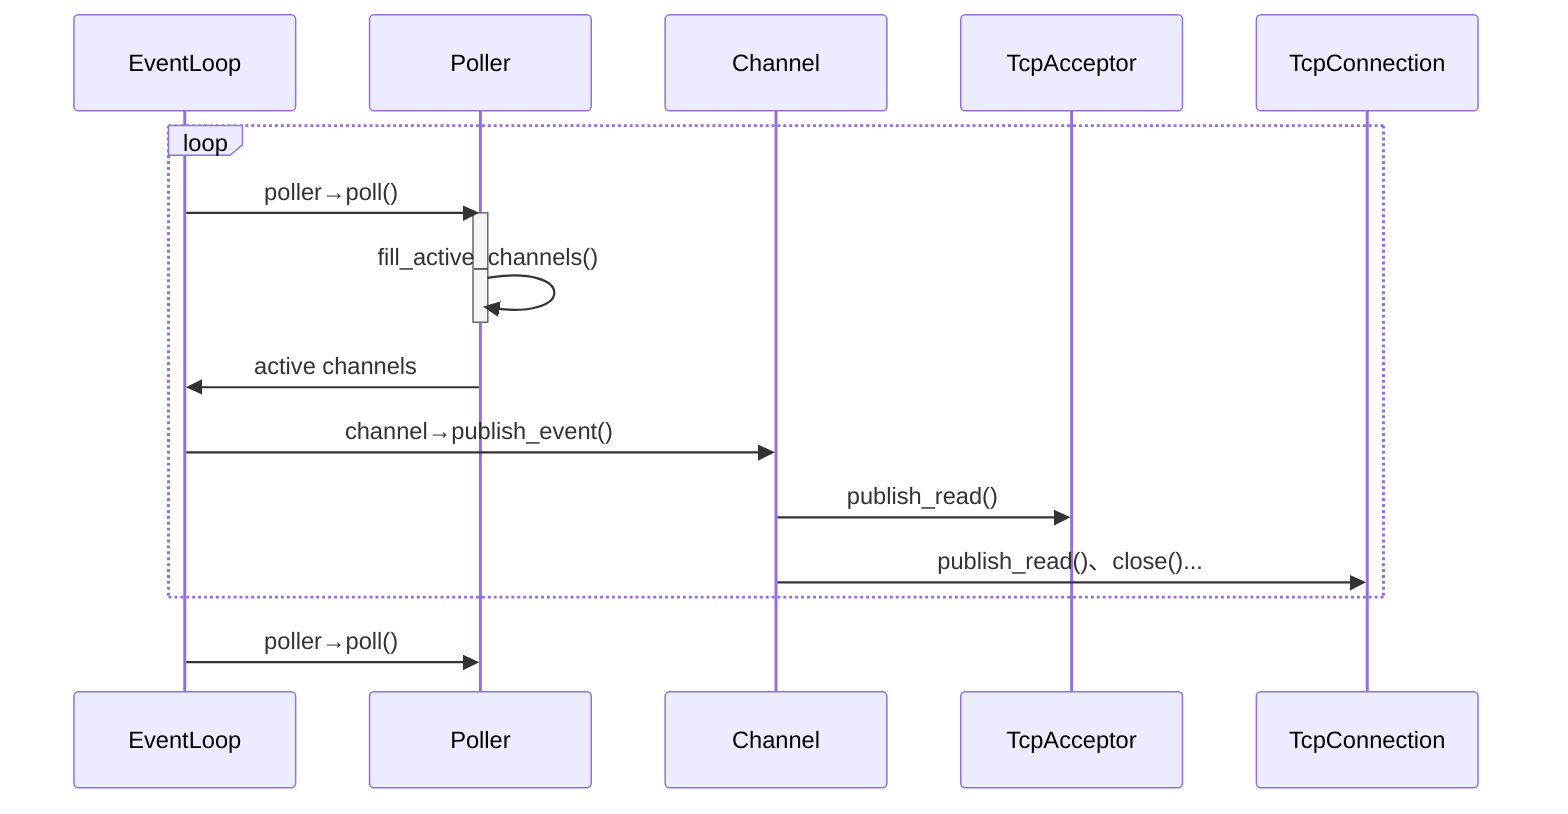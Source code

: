---
id: c79d8915-8c24-4094-b5de-e50897a85f33
---
%%{init: {'theme':'default'}}%%
sequenceDiagram

    participant EventLoop
    participant Poller
    participant Channel
    participant TcpAcceptor
    participant TcpConnection
	
    loop
	EventLoop->>Poller: poller→poll()

    activate Poller
    Poller->>Poller: fill_active_channels()
    deactivate Poller
    
    Poller->>EventLoop: active channels
	EventLoop->>Channel: channel→publish_event()
	Channel->> TcpAcceptor: publish_read()
	Channel->> TcpConnection: publish_read()、close()...
    end
	EventLoop->>Poller: poller→poll()